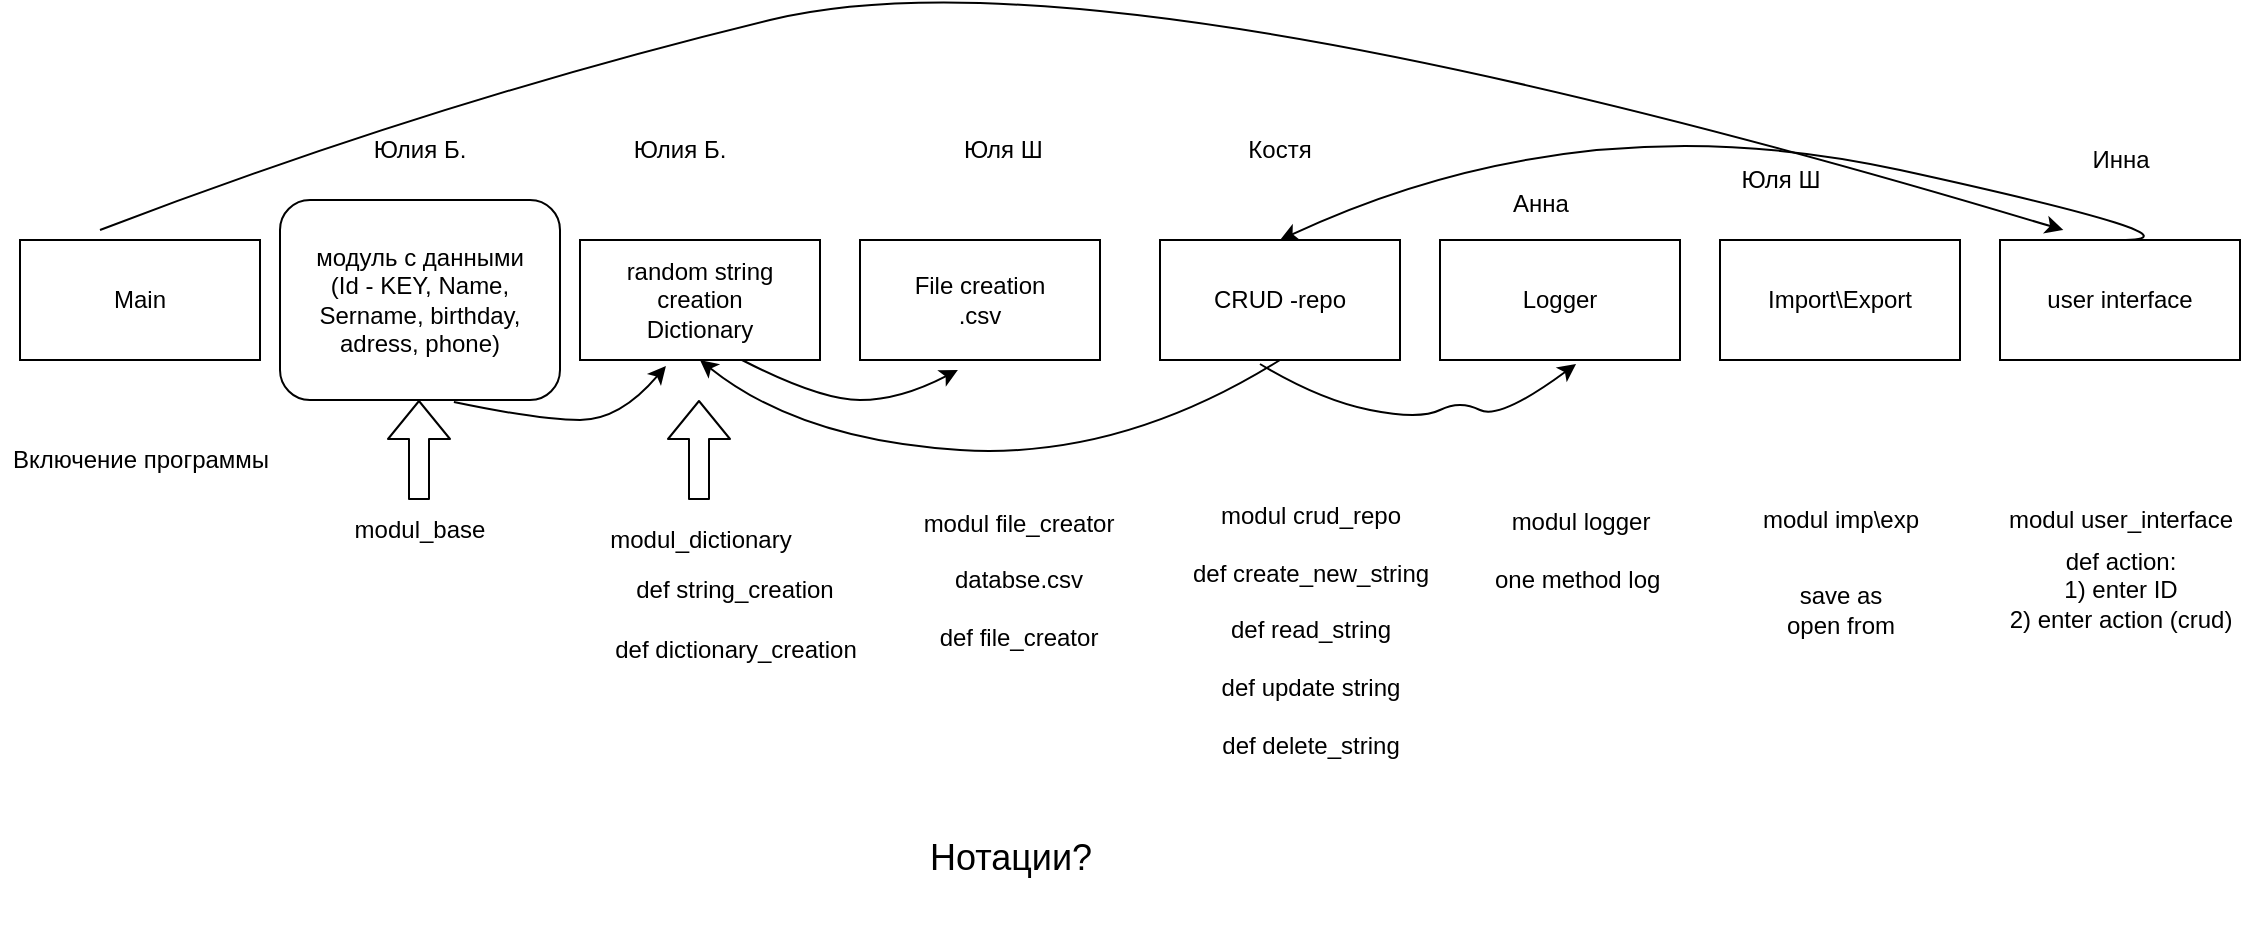 <mxfile>
    <diagram id="UdovhLgeMclVvx2Uj52-" name="Страница 1">
        <mxGraphModel dx="2045" dy="578" grid="1" gridSize="10" guides="1" tooltips="1" connect="1" arrows="1" fold="1" page="1" pageScale="1" pageWidth="827" pageHeight="1169" math="0" shadow="0">
            <root>
                <mxCell id="0"/>
                <mxCell id="1" parent="0"/>
                <mxCell id="2" value="модуль с данными&lt;br&gt;(Id - KEY, Name, Sername, birthday, adress, phone)" style="rounded=1;whiteSpace=wrap;html=1;" vertex="1" parent="1">
                    <mxGeometry x="-10" y="130" width="140" height="100" as="geometry"/>
                </mxCell>
                <mxCell id="3" value="File creation&lt;br&gt;.csv" style="rounded=0;whiteSpace=wrap;html=1;" vertex="1" parent="1">
                    <mxGeometry x="280" y="150" width="120" height="60" as="geometry"/>
                </mxCell>
                <mxCell id="4" value="Logger" style="rounded=0;whiteSpace=wrap;html=1;" vertex="1" parent="1">
                    <mxGeometry x="570" y="150" width="120" height="60" as="geometry"/>
                </mxCell>
                <mxCell id="5" value="Import\Export" style="rounded=0;whiteSpace=wrap;html=1;" vertex="1" parent="1">
                    <mxGeometry x="710" y="150" width="120" height="60" as="geometry"/>
                </mxCell>
                <mxCell id="6" value="CRUD -repo" style="rounded=0;whiteSpace=wrap;html=1;" vertex="1" parent="1">
                    <mxGeometry x="430" y="150" width="120" height="60" as="geometry"/>
                </mxCell>
                <mxCell id="7" value="Main" style="whiteSpace=wrap;html=1;" vertex="1" parent="1">
                    <mxGeometry x="-140" y="150" width="120" height="60" as="geometry"/>
                </mxCell>
                <mxCell id="8" value="user interface" style="rounded=0;whiteSpace=wrap;html=1;" vertex="1" parent="1">
                    <mxGeometry x="850" y="150" width="120" height="60" as="geometry"/>
                </mxCell>
                <mxCell id="9" value="random string creation&lt;br&gt;Dictionary" style="rounded=0;whiteSpace=wrap;html=1;" vertex="1" parent="1">
                    <mxGeometry x="140" y="150" width="120" height="60" as="geometry"/>
                </mxCell>
                <mxCell id="10" value="Юлия Б." style="text;html=1;strokeColor=none;fillColor=none;align=center;verticalAlign=middle;whiteSpace=wrap;rounded=0;" vertex="1" parent="1">
                    <mxGeometry x="30" y="90" width="60" height="30" as="geometry"/>
                </mxCell>
                <mxCell id="11" value="Юлия Б." style="text;html=1;strokeColor=none;fillColor=none;align=center;verticalAlign=middle;whiteSpace=wrap;rounded=0;" vertex="1" parent="1">
                    <mxGeometry x="160" y="90" width="60" height="30" as="geometry"/>
                </mxCell>
                <mxCell id="12" value="&amp;nbsp;Юля Ш" style="text;html=1;strokeColor=none;fillColor=none;align=center;verticalAlign=middle;whiteSpace=wrap;rounded=0;" vertex="1" parent="1">
                    <mxGeometry x="320" y="90" width="60" height="30" as="geometry"/>
                </mxCell>
                <mxCell id="13" value="Костя" style="text;html=1;strokeColor=none;fillColor=none;align=center;verticalAlign=middle;whiteSpace=wrap;rounded=0;" vertex="1" parent="1">
                    <mxGeometry x="460" y="90" width="60" height="30" as="geometry"/>
                </mxCell>
                <mxCell id="14" value="" style="curved=1;endArrow=classic;html=1;entryX=0.5;entryY=1;entryDx=0;entryDy=0;exitX=0.5;exitY=1;exitDx=0;exitDy=0;" edge="1" parent="1" source="6" target="9">
                    <mxGeometry width="50" height="50" relative="1" as="geometry">
                        <mxPoint x="490" y="230" as="sourcePoint"/>
                        <mxPoint x="440" y="270" as="targetPoint"/>
                        <Array as="points">
                            <mxPoint x="410" y="260"/>
                            <mxPoint x="250" y="250"/>
                        </Array>
                    </mxGeometry>
                </mxCell>
                <mxCell id="15" value="modul_base" style="text;html=1;strokeColor=none;fillColor=none;align=center;verticalAlign=middle;whiteSpace=wrap;rounded=0;" vertex="1" parent="1">
                    <mxGeometry x="5" y="280" width="110" height="30" as="geometry"/>
                </mxCell>
                <mxCell id="16" value="" style="shape=flexArrow;endArrow=classic;html=1;" edge="1" parent="1">
                    <mxGeometry width="50" height="50" relative="1" as="geometry">
                        <mxPoint x="59.5" y="280" as="sourcePoint"/>
                        <mxPoint x="59.5" y="230" as="targetPoint"/>
                    </mxGeometry>
                </mxCell>
                <mxCell id="17" value="" style="curved=1;endArrow=classic;html=1;exitX=0.621;exitY=1.01;exitDx=0;exitDy=0;exitPerimeter=0;entryX=0.358;entryY=1.05;entryDx=0;entryDy=0;entryPerimeter=0;" edge="1" parent="1" source="2" target="9">
                    <mxGeometry width="50" height="50" relative="1" as="geometry">
                        <mxPoint x="390" y="310" as="sourcePoint"/>
                        <mxPoint x="440" y="260" as="targetPoint"/>
                        <Array as="points">
                            <mxPoint x="120" y="240"/>
                            <mxPoint x="160" y="240"/>
                        </Array>
                    </mxGeometry>
                </mxCell>
                <mxCell id="18" value="" style="curved=1;endArrow=classic;html=1;exitX=0.675;exitY=1;exitDx=0;exitDy=0;exitPerimeter=0;entryX=0.408;entryY=1.083;entryDx=0;entryDy=0;entryPerimeter=0;" edge="1" parent="1" source="9" target="3">
                    <mxGeometry width="50" height="50" relative="1" as="geometry">
                        <mxPoint x="390" y="310" as="sourcePoint"/>
                        <mxPoint x="440" y="260" as="targetPoint"/>
                        <Array as="points">
                            <mxPoint x="260" y="230"/>
                            <mxPoint x="300" y="230"/>
                        </Array>
                    </mxGeometry>
                </mxCell>
                <mxCell id="19" value="def string_creation" style="text;html=1;strokeColor=none;fillColor=none;align=center;verticalAlign=middle;whiteSpace=wrap;rounded=0;" vertex="1" parent="1">
                    <mxGeometry x="155" y="310" width="125" height="30" as="geometry"/>
                </mxCell>
                <mxCell id="20" value="" style="shape=flexArrow;endArrow=classic;html=1;" edge="1" parent="1">
                    <mxGeometry width="50" height="50" relative="1" as="geometry">
                        <mxPoint x="199.5" y="280" as="sourcePoint"/>
                        <mxPoint x="199.5" y="230" as="targetPoint"/>
                    </mxGeometry>
                </mxCell>
                <mxCell id="21" value="def dictionary_creation" style="text;html=1;strokeColor=none;fillColor=none;align=center;verticalAlign=middle;whiteSpace=wrap;rounded=0;" vertex="1" parent="1">
                    <mxGeometry x="147.5" y="340" width="140" height="30" as="geometry"/>
                </mxCell>
                <mxCell id="22" value="modul_dictionary" style="text;html=1;align=center;verticalAlign=middle;resizable=0;points=[];autosize=1;strokeColor=none;fillColor=none;" vertex="1" parent="1">
                    <mxGeometry x="145" y="290" width="110" height="20" as="geometry"/>
                </mxCell>
                <mxCell id="23" value="modul file_creator&lt;br&gt;&lt;br&gt;databse.csv&lt;br&gt;&lt;br&gt;def file_creator" style="text;html=1;align=center;verticalAlign=middle;resizable=0;points=[];autosize=1;strokeColor=none;fillColor=none;" vertex="1" parent="1">
                    <mxGeometry x="304" y="280" width="110" height="80" as="geometry"/>
                </mxCell>
                <mxCell id="24" value="modul crud_repo&lt;br&gt;&lt;br&gt;def create_new_string&lt;br&gt;&lt;br&gt;def read_string&lt;br&gt;&lt;br&gt;def update string&lt;br&gt;&lt;br&gt;def delete_string" style="text;html=1;align=center;verticalAlign=middle;resizable=0;points=[];autosize=1;strokeColor=none;fillColor=none;" vertex="1" parent="1">
                    <mxGeometry x="440" y="280" width="130" height="130" as="geometry"/>
                </mxCell>
                <mxCell id="25" value="" style="curved=1;endArrow=classic;html=1;entryX=0.567;entryY=1.033;entryDx=0;entryDy=0;entryPerimeter=0;" edge="1" parent="1" target="4">
                    <mxGeometry width="50" height="50" relative="1" as="geometry">
                        <mxPoint x="480" y="212" as="sourcePoint"/>
                        <mxPoint x="440" y="260" as="targetPoint"/>
                        <Array as="points">
                            <mxPoint x="510" y="230"/>
                            <mxPoint x="560" y="240"/>
                            <mxPoint x="580" y="230"/>
                            <mxPoint x="600" y="240"/>
                        </Array>
                    </mxGeometry>
                </mxCell>
                <mxCell id="26" value="modul logger&lt;br&gt;&lt;br&gt;one method log&amp;nbsp;" style="text;html=1;align=center;verticalAlign=middle;resizable=0;points=[];autosize=1;strokeColor=none;fillColor=none;" vertex="1" parent="1">
                    <mxGeometry x="590" y="280" width="100" height="50" as="geometry"/>
                </mxCell>
                <mxCell id="27" value="modul user_interface" style="text;html=1;align=center;verticalAlign=middle;resizable=0;points=[];autosize=1;strokeColor=none;fillColor=none;" vertex="1" parent="1">
                    <mxGeometry x="845" y="280" width="130" height="20" as="geometry"/>
                </mxCell>
                <mxCell id="28" value="def action:&lt;br&gt;1) enter ID&lt;br&gt;2) enter action (crud)&lt;br&gt;" style="text;html=1;align=center;verticalAlign=middle;resizable=0;points=[];autosize=1;strokeColor=none;fillColor=none;" vertex="1" parent="1">
                    <mxGeometry x="845" y="300" width="130" height="50" as="geometry"/>
                </mxCell>
                <mxCell id="30" value="" style="curved=1;endArrow=classic;html=1;entryX=0.5;entryY=0;entryDx=0;entryDy=0;" edge="1" parent="1" target="6">
                    <mxGeometry width="50" height="50" relative="1" as="geometry">
                        <mxPoint x="910" y="150" as="sourcePoint"/>
                        <mxPoint x="960" y="100" as="targetPoint"/>
                        <Array as="points">
                            <mxPoint x="960" y="150"/>
                            <mxPoint x="640" y="80"/>
                        </Array>
                    </mxGeometry>
                </mxCell>
                <mxCell id="31" value="save as&lt;br&gt;open from&lt;br&gt;" style="text;html=1;align=center;verticalAlign=middle;resizable=0;points=[];autosize=1;strokeColor=none;fillColor=none;" vertex="1" parent="1">
                    <mxGeometry x="735" y="320" width="70" height="30" as="geometry"/>
                </mxCell>
                <mxCell id="32" value="modul imp\exp" style="text;html=1;align=center;verticalAlign=middle;resizable=0;points=[];autosize=1;strokeColor=none;fillColor=none;" vertex="1" parent="1">
                    <mxGeometry x="725" y="280" width="90" height="20" as="geometry"/>
                </mxCell>
                <mxCell id="33" value="&lt;font style=&quot;font-size: 18px&quot;&gt;Нотации?&lt;br&gt;&lt;br&gt;&lt;/font&gt;" style="text;html=1;align=center;verticalAlign=middle;resizable=0;points=[];autosize=1;strokeColor=none;fillColor=none;" vertex="1" parent="1">
                    <mxGeometry x="305" y="450" width="100" height="40" as="geometry"/>
                </mxCell>
                <mxCell id="34" value="&lt;font style=&quot;font-size: 12px&quot;&gt;Анна&lt;/font&gt;" style="text;html=1;align=center;verticalAlign=middle;resizable=0;points=[];autosize=1;strokeColor=none;fillColor=none;fontSize=18;" vertex="1" parent="1">
                    <mxGeometry x="600" y="115" width="40" height="30" as="geometry"/>
                </mxCell>
                <mxCell id="35" value="Инна" style="text;html=1;align=center;verticalAlign=middle;resizable=0;points=[];autosize=1;strokeColor=none;fillColor=none;fontSize=12;" vertex="1" parent="1">
                    <mxGeometry x="890" y="100" width="40" height="20" as="geometry"/>
                </mxCell>
                <mxCell id="36" value="Юля Ш" style="text;html=1;align=center;verticalAlign=middle;resizable=0;points=[];autosize=1;strokeColor=none;fillColor=none;fontSize=12;" vertex="1" parent="1">
                    <mxGeometry x="715" y="110" width="50" height="20" as="geometry"/>
                </mxCell>
                <mxCell id="37" value="Включение программы" style="text;html=1;align=center;verticalAlign=middle;resizable=0;points=[];autosize=1;strokeColor=none;fillColor=none;fontSize=12;" vertex="1" parent="1">
                    <mxGeometry x="-150" y="250" width="140" height="20" as="geometry"/>
                </mxCell>
                <mxCell id="38" value="" style="curved=1;endArrow=classic;html=1;fontSize=12;" edge="1" parent="1">
                    <mxGeometry width="50" height="50" relative="1" as="geometry">
                        <mxPoint x="-100" y="145" as="sourcePoint"/>
                        <mxPoint x="881.667" y="145" as="targetPoint"/>
                        <Array as="points">
                            <mxPoint x="70" y="80"/>
                            <mxPoint x="400"/>
                        </Array>
                    </mxGeometry>
                </mxCell>
            </root>
        </mxGraphModel>
    </diagram>
</mxfile>